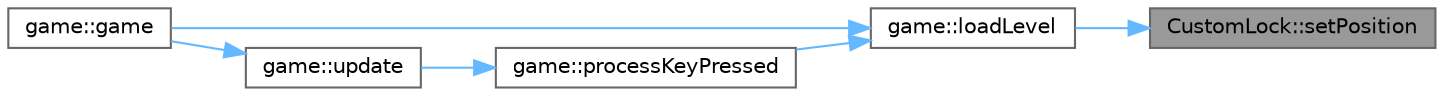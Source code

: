 digraph "CustomLock::setPosition"
{
 // LATEX_PDF_SIZE
  bgcolor="transparent";
  edge [fontname=Helvetica,fontsize=10,labelfontname=Helvetica,labelfontsize=10];
  node [fontname=Helvetica,fontsize=10,shape=box,height=0.2,width=0.4];
  rankdir="RL";
  Node1 [label="CustomLock::setPosition",height=0.2,width=0.4,color="gray40", fillcolor="grey60", style="filled", fontcolor="black",tooltip=" "];
  Node1 -> Node2 [dir="back",color="steelblue1",style="solid"];
  Node2 [label="game::loadLevel",height=0.2,width=0.4,color="grey40", fillcolor="white", style="filled",URL="$classgame_a52f195f9e1b275c07ea78d3ae167dab2.html#a52f195f9e1b275c07ea78d3ae167dab2",tooltip=" "];
  Node2 -> Node3 [dir="back",color="steelblue1",style="solid"];
  Node3 [label="game::game",height=0.2,width=0.4,color="grey40", fillcolor="white", style="filled",URL="$classgame_a48142f39e994013d00e7691244f86236.html#a48142f39e994013d00e7691244f86236",tooltip=" "];
  Node2 -> Node4 [dir="back",color="steelblue1",style="solid"];
  Node4 [label="game::processKeyPressed",height=0.2,width=0.4,color="grey40", fillcolor="white", style="filled",URL="$classgame_a9466b379a74f91e07acb2eb72308f896.html#a9466b379a74f91e07acb2eb72308f896",tooltip=" "];
  Node4 -> Node5 [dir="back",color="steelblue1",style="solid"];
  Node5 [label="game::update",height=0.2,width=0.4,color="grey40", fillcolor="white", style="filled",URL="$classgame_a2be7307eb3c9065fc7c728edd68d0a78.html#a2be7307eb3c9065fc7c728edd68d0a78",tooltip=" "];
  Node5 -> Node3 [dir="back",color="steelblue1",style="solid"];
}
